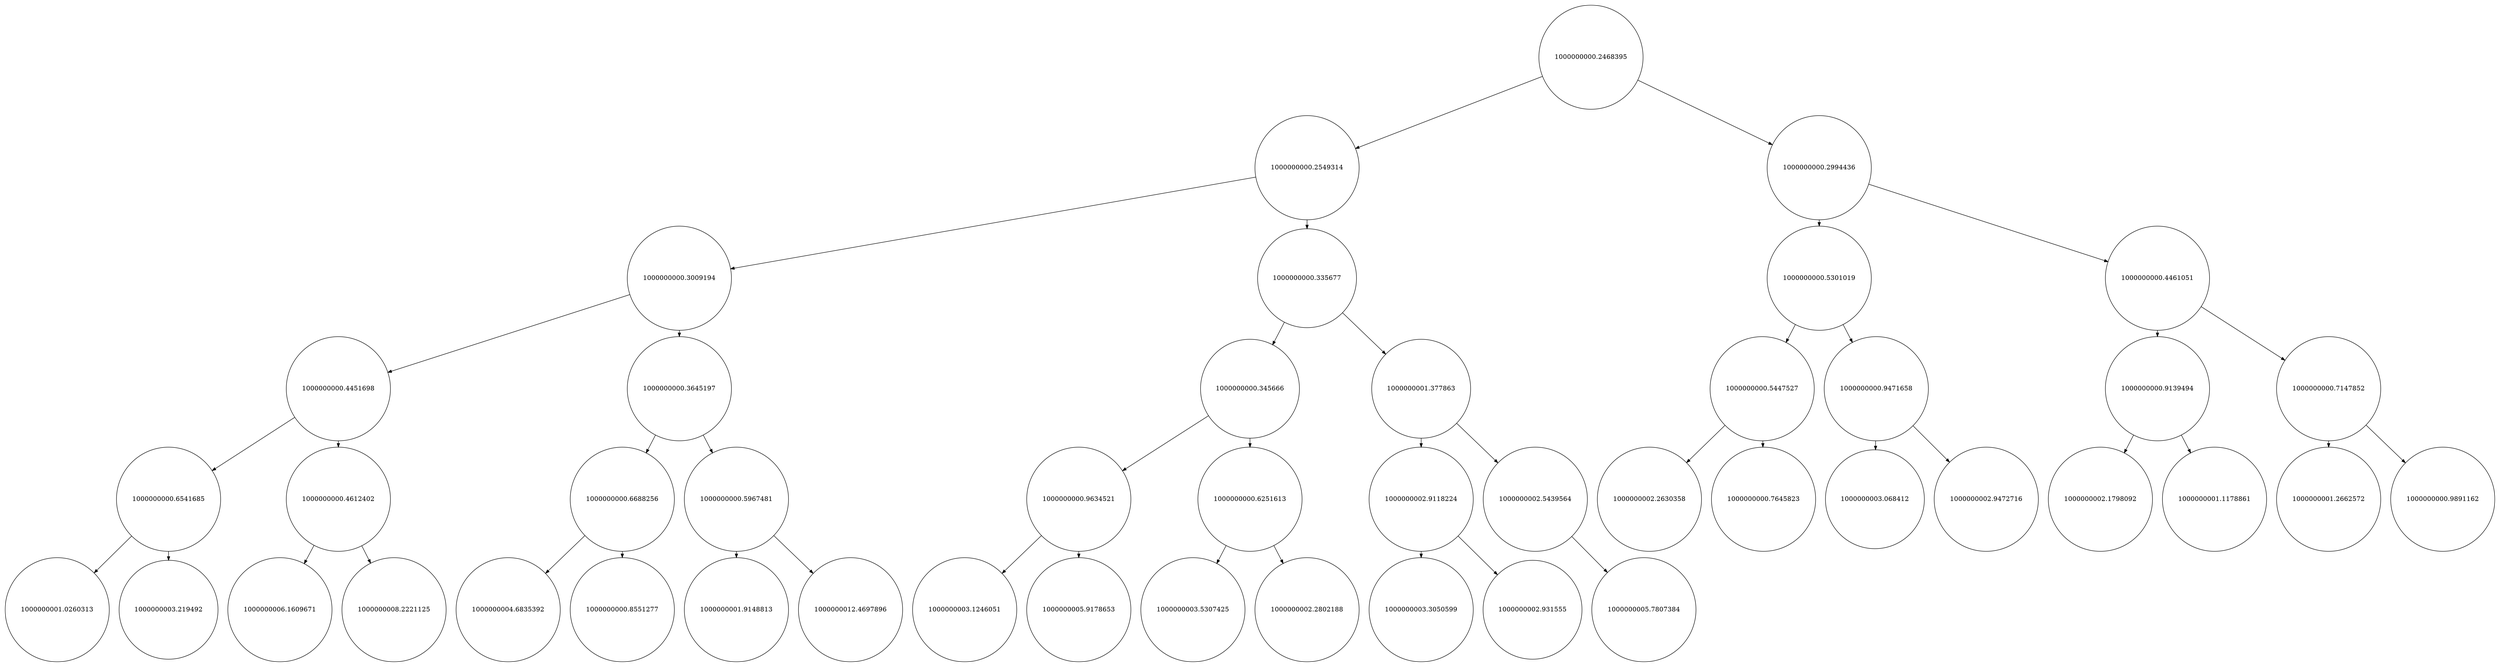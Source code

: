 
    digraph G {
    nodesep=0.3;
    ranksep=0.2;
    margin=0.1;
    node [shape=circle];
    edge [arrowsize=0.8];
    1 -> 2[side=left];
1 -> 3;
2 -> 4[side=left];
2 -> 5;
3 -> 6[side=left];
3 -> 7;
4 -> 8[side=left];
4 -> 9;
5 -> 10[side=left];
5 -> 11;
6 -> 12[side=left];
6 -> 13;
7 -> 14[side=left];
7 -> 15;
8 -> 16[side=left];
8 -> 17;
9 -> 18[side=left];
9 -> 19;
10 -> 20[side=left];
10 -> 21;
11 -> 22[side=left];
11 -> 23;
12 -> 24[side=left];
12 -> 25;
13 -> 26[side=left];
13 -> 27;
14 -> 28[side=left];
14 -> 29;
15 -> 30[side=left];
15 -> 31;
16 -> 32[side=left];
16 -> 33;
17 -> 34[side=left];
17 -> 35;
18 -> 36[side=left];
18 -> 37;
19 -> 38[side=left];
19 -> 39;
20 -> 40[side=left];
20 -> 41;
21 -> 42[side=left];
21 -> 43;
22 -> 44[side=left];
22 -> 45;
23 -> 46[side=left];
1[label="1000000000.2468395"]
2[label="1000000000.2549314"]
3[label="1000000000.2994436"]
4[label="1000000000.3009194"]
5[label="1000000000.335677"]
6[label="1000000000.5301019"]
7[label="1000000000.4461051"]
8[label="1000000000.4451698"]
9[label="1000000000.3645197"]
10[label="1000000000.345666"]
11[label="1000000001.377863"]
12[label="1000000000.5447527"]
13[label="1000000000.9471658"]
14[label="1000000000.9139494"]
15[label="1000000000.7147852"]
16[label="1000000000.6541685"]
17[label="1000000000.4612402"]
18[label="1000000000.6688256"]
19[label="1000000000.5967481"]
20[label="1000000000.9634521"]
21[label="1000000000.6251613"]
22[label="1000000002.9118224"]
23[label="1000000002.5439564"]
24[label="1000000002.2630358"]
25[label="1000000000.7645823"]
26[label="1000000003.068412"]
27[label="1000000002.9472716"]
28[label="1000000002.1798092"]
29[label="1000000001.1178861"]
30[label="1000000001.2662572"]
31[label="1000000000.9891162"]
32[label="1000000001.0260313"]
33[label="1000000003.219492"]
34[label="1000000006.1609671"]
35[label="1000000008.2221125"]
36[label="1000000004.6835392"]
37[label="1000000000.8551277"]
38[label="1000000001.9148813"]
39[label="1000000012.4697896"]
40[label="1000000003.1246051"]
41[label="1000000005.9178653"]
42[label="1000000003.5307425"]
43[label="1000000002.2802188"]
44[label="1000000003.3050599"]
45[label="1000000002.931555"]
46[label="1000000005.7807384"]}
